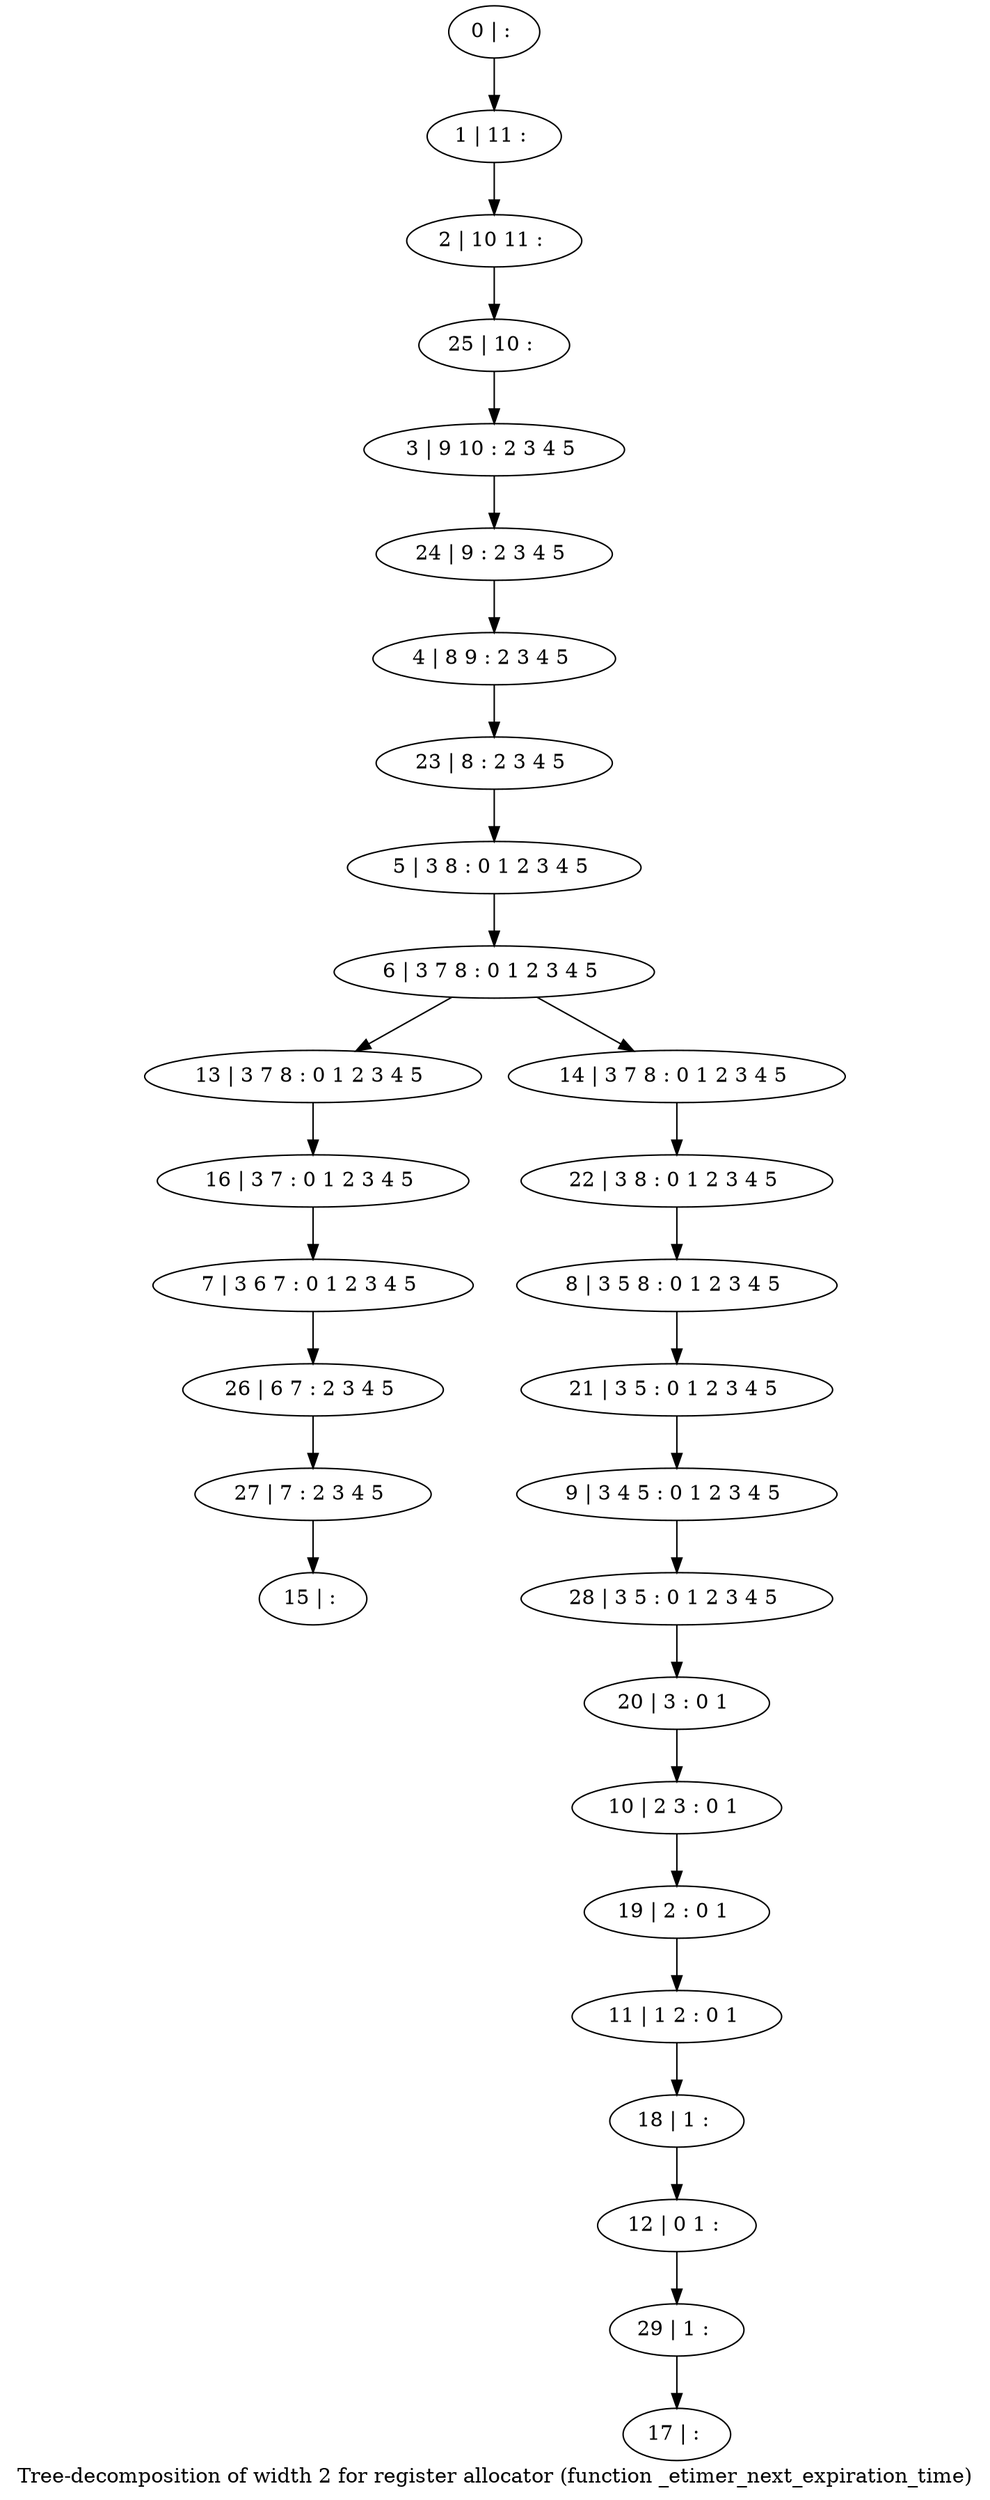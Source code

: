 digraph G {
graph [label="Tree-decomposition of width 2 for register allocator (function _etimer_next_expiration_time)"]
0[label="0 | : "];
1[label="1 | 11 : "];
2[label="2 | 10 11 : "];
3[label="3 | 9 10 : 2 3 4 5 "];
4[label="4 | 8 9 : 2 3 4 5 "];
5[label="5 | 3 8 : 0 1 2 3 4 5 "];
6[label="6 | 3 7 8 : 0 1 2 3 4 5 "];
7[label="7 | 3 6 7 : 0 1 2 3 4 5 "];
8[label="8 | 3 5 8 : 0 1 2 3 4 5 "];
9[label="9 | 3 4 5 : 0 1 2 3 4 5 "];
10[label="10 | 2 3 : 0 1 "];
11[label="11 | 1 2 : 0 1 "];
12[label="12 | 0 1 : "];
13[label="13 | 3 7 8 : 0 1 2 3 4 5 "];
14[label="14 | 3 7 8 : 0 1 2 3 4 5 "];
15[label="15 | : "];
16[label="16 | 3 7 : 0 1 2 3 4 5 "];
17[label="17 | : "];
18[label="18 | 1 : "];
19[label="19 | 2 : 0 1 "];
20[label="20 | 3 : 0 1 "];
21[label="21 | 3 5 : 0 1 2 3 4 5 "];
22[label="22 | 3 8 : 0 1 2 3 4 5 "];
23[label="23 | 8 : 2 3 4 5 "];
24[label="24 | 9 : 2 3 4 5 "];
25[label="25 | 10 : "];
26[label="26 | 6 7 : 2 3 4 5 "];
27[label="27 | 7 : 2 3 4 5 "];
28[label="28 | 3 5 : 0 1 2 3 4 5 "];
29[label="29 | 1 : "];
0->1 ;
1->2 ;
5->6 ;
6->13 ;
6->14 ;
16->7 ;
13->16 ;
18->12 ;
11->18 ;
19->11 ;
10->19 ;
20->10 ;
21->9 ;
8->21 ;
22->8 ;
14->22 ;
23->5 ;
4->23 ;
24->4 ;
3->24 ;
25->3 ;
2->25 ;
7->26 ;
27->15 ;
26->27 ;
28->20 ;
9->28 ;
29->17 ;
12->29 ;
}
